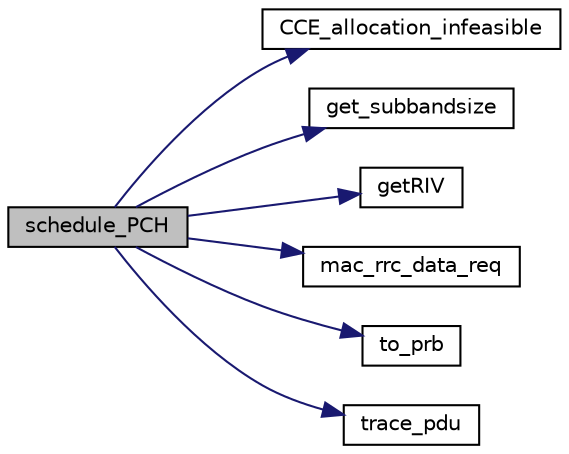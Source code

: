 digraph "schedule_PCH"
{
 // LATEX_PDF_SIZE
  edge [fontname="Helvetica",fontsize="10",labelfontname="Helvetica",labelfontsize="10"];
  node [fontname="Helvetica",fontsize="10",shape=record];
  rankdir="LR";
  Node1 [label="schedule_PCH",height=0.2,width=0.4,color="black", fillcolor="grey75", style="filled", fontcolor="black",tooltip="First stage of PCH Scheduling. Gets a PCH SDU from RRC if available and computes the MCS required to ..."];
  Node1 -> Node2 [color="midnightblue",fontsize="10",style="solid",fontname="Helvetica"];
  Node2 [label="CCE_allocation_infeasible",height=0.2,width=0.4,color="black", fillcolor="white", style="filled",URL="$group____mac.html#ga08091f59e46cc6cbe9eac747d19517e6",tooltip=" "];
  Node1 -> Node3 [color="midnightblue",fontsize="10",style="solid",fontname="Helvetica"];
  Node3 [label="get_subbandsize",height=0.2,width=0.4,color="black", fillcolor="white", style="filled",URL="$group____mac.html#ga0b76690e5550076c30d38c610775d357",tooltip=" "];
  Node1 -> Node4 [color="midnightblue",fontsize="10",style="solid",fontname="Helvetica"];
  Node4 [label="getRIV",height=0.2,width=0.4,color="black", fillcolor="white", style="filled",URL="$group____mac.html#gae65b248bf8977191ccf415abdb95dcb5",tooltip=" "];
  Node1 -> Node5 [color="midnightblue",fontsize="10",style="solid",fontname="Helvetica"];
  Node5 [label="mac_rrc_data_req",height=0.2,width=0.4,color="black", fillcolor="white", style="filled",URL="$openair__rrc__L2__interface_8c.html#a6c8f61f4023c21ac256a0d6fe60b424b",tooltip=" "];
  Node1 -> Node6 [color="midnightblue",fontsize="10",style="solid",fontname="Helvetica"];
  Node6 [label="to_prb",height=0.2,width=0.4,color="black", fillcolor="white", style="filled",URL="$group____mac.html#ga2ecb220c8c3fc34274ba8838c3106240",tooltip=" "];
  Node1 -> Node7 [color="midnightblue",fontsize="10",style="solid",fontname="Helvetica"];
  Node7 [label="trace_pdu",height=0.2,width=0.4,color="black", fillcolor="white", style="filled",URL="$group____oai.html#ga33d924a6f237550baee5d5048bd5c839",tooltip=" "];
}
